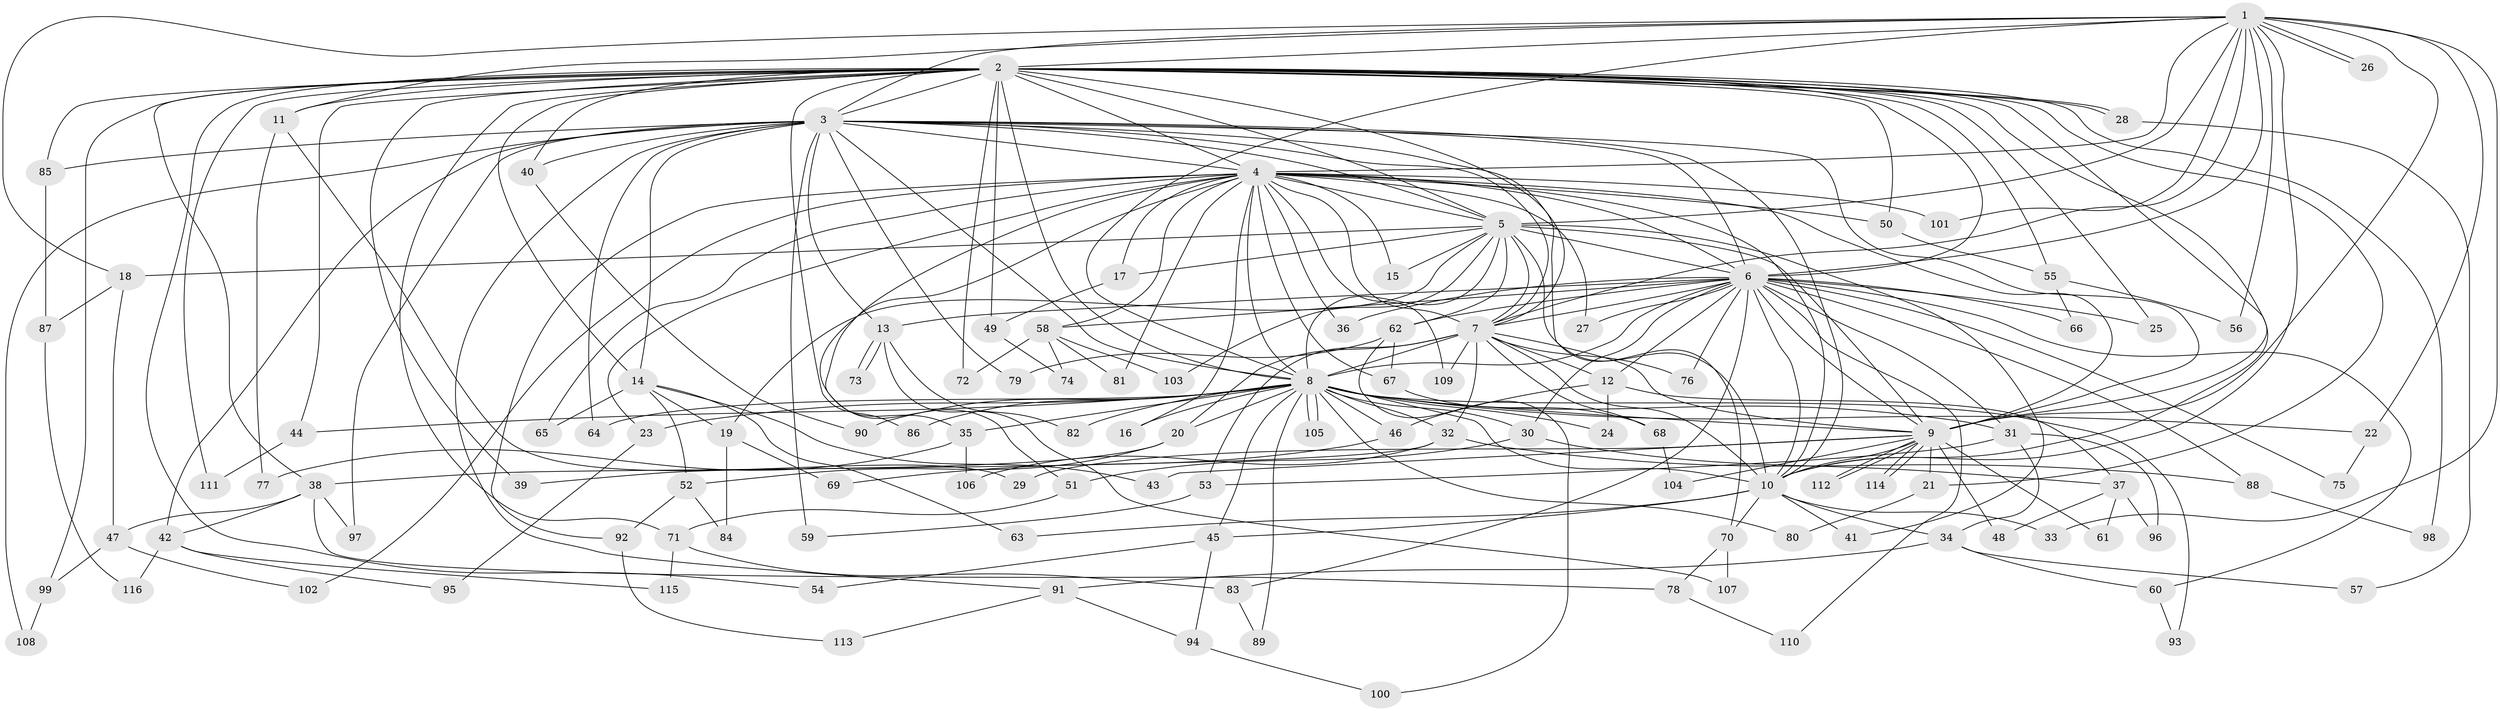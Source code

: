 // Generated by graph-tools (version 1.1) at 2025/49/03/09/25 03:49:39]
// undirected, 116 vertices, 257 edges
graph export_dot {
graph [start="1"]
  node [color=gray90,style=filled];
  1;
  2;
  3;
  4;
  5;
  6;
  7;
  8;
  9;
  10;
  11;
  12;
  13;
  14;
  15;
  16;
  17;
  18;
  19;
  20;
  21;
  22;
  23;
  24;
  25;
  26;
  27;
  28;
  29;
  30;
  31;
  32;
  33;
  34;
  35;
  36;
  37;
  38;
  39;
  40;
  41;
  42;
  43;
  44;
  45;
  46;
  47;
  48;
  49;
  50;
  51;
  52;
  53;
  54;
  55;
  56;
  57;
  58;
  59;
  60;
  61;
  62;
  63;
  64;
  65;
  66;
  67;
  68;
  69;
  70;
  71;
  72;
  73;
  74;
  75;
  76;
  77;
  78;
  79;
  80;
  81;
  82;
  83;
  84;
  85;
  86;
  87;
  88;
  89;
  90;
  91;
  92;
  93;
  94;
  95;
  96;
  97;
  98;
  99;
  100;
  101;
  102;
  103;
  104;
  105;
  106;
  107;
  108;
  109;
  110;
  111;
  112;
  113;
  114;
  115;
  116;
  1 -- 2;
  1 -- 3;
  1 -- 4;
  1 -- 5;
  1 -- 6;
  1 -- 7;
  1 -- 8;
  1 -- 9;
  1 -- 10;
  1 -- 11;
  1 -- 18;
  1 -- 22;
  1 -- 26;
  1 -- 26;
  1 -- 33;
  1 -- 56;
  1 -- 101;
  2 -- 3;
  2 -- 4;
  2 -- 5;
  2 -- 6;
  2 -- 7;
  2 -- 8;
  2 -- 9;
  2 -- 10;
  2 -- 11;
  2 -- 14;
  2 -- 21;
  2 -- 25;
  2 -- 28;
  2 -- 28;
  2 -- 38;
  2 -- 39;
  2 -- 40;
  2 -- 44;
  2 -- 49;
  2 -- 50;
  2 -- 54;
  2 -- 55;
  2 -- 71;
  2 -- 72;
  2 -- 85;
  2 -- 86;
  2 -- 98;
  2 -- 99;
  2 -- 111;
  3 -- 4;
  3 -- 5;
  3 -- 6;
  3 -- 7;
  3 -- 8;
  3 -- 9;
  3 -- 10;
  3 -- 13;
  3 -- 14;
  3 -- 40;
  3 -- 42;
  3 -- 59;
  3 -- 64;
  3 -- 70;
  3 -- 79;
  3 -- 85;
  3 -- 91;
  3 -- 97;
  3 -- 108;
  4 -- 5;
  4 -- 6;
  4 -- 7;
  4 -- 8;
  4 -- 9;
  4 -- 10;
  4 -- 15;
  4 -- 16;
  4 -- 17;
  4 -- 23;
  4 -- 27;
  4 -- 35;
  4 -- 36;
  4 -- 50;
  4 -- 51;
  4 -- 58;
  4 -- 65;
  4 -- 67;
  4 -- 81;
  4 -- 92;
  4 -- 101;
  4 -- 102;
  4 -- 109;
  5 -- 6;
  5 -- 7;
  5 -- 8;
  5 -- 9;
  5 -- 10;
  5 -- 15;
  5 -- 17;
  5 -- 18;
  5 -- 19;
  5 -- 41;
  5 -- 62;
  5 -- 103;
  6 -- 7;
  6 -- 8;
  6 -- 9;
  6 -- 10;
  6 -- 12;
  6 -- 13;
  6 -- 25;
  6 -- 27;
  6 -- 30;
  6 -- 31;
  6 -- 36;
  6 -- 58;
  6 -- 60;
  6 -- 62;
  6 -- 66;
  6 -- 75;
  6 -- 76;
  6 -- 83;
  6 -- 88;
  6 -- 110;
  7 -- 8;
  7 -- 9;
  7 -- 10;
  7 -- 12;
  7 -- 20;
  7 -- 32;
  7 -- 53;
  7 -- 68;
  7 -- 76;
  7 -- 109;
  8 -- 9;
  8 -- 10;
  8 -- 16;
  8 -- 20;
  8 -- 22;
  8 -- 23;
  8 -- 24;
  8 -- 30;
  8 -- 31;
  8 -- 32;
  8 -- 35;
  8 -- 44;
  8 -- 45;
  8 -- 46;
  8 -- 64;
  8 -- 80;
  8 -- 82;
  8 -- 86;
  8 -- 89;
  8 -- 90;
  8 -- 93;
  8 -- 105;
  8 -- 105;
  9 -- 10;
  9 -- 21;
  9 -- 29;
  9 -- 43;
  9 -- 48;
  9 -- 61;
  9 -- 104;
  9 -- 112;
  9 -- 112;
  9 -- 114;
  9 -- 114;
  10 -- 33;
  10 -- 34;
  10 -- 41;
  10 -- 45;
  10 -- 63;
  10 -- 70;
  11 -- 29;
  11 -- 77;
  12 -- 24;
  12 -- 37;
  12 -- 46;
  13 -- 73;
  13 -- 73;
  13 -- 82;
  13 -- 107;
  14 -- 19;
  14 -- 43;
  14 -- 52;
  14 -- 63;
  14 -- 65;
  17 -- 49;
  18 -- 47;
  18 -- 87;
  19 -- 69;
  19 -- 84;
  20 -- 39;
  20 -- 52;
  21 -- 80;
  22 -- 75;
  23 -- 95;
  28 -- 57;
  30 -- 37;
  30 -- 51;
  31 -- 34;
  31 -- 53;
  31 -- 96;
  32 -- 38;
  32 -- 88;
  32 -- 106;
  34 -- 57;
  34 -- 60;
  34 -- 91;
  35 -- 77;
  35 -- 106;
  37 -- 48;
  37 -- 61;
  37 -- 96;
  38 -- 42;
  38 -- 47;
  38 -- 78;
  38 -- 97;
  40 -- 90;
  42 -- 95;
  42 -- 115;
  42 -- 116;
  44 -- 111;
  45 -- 54;
  45 -- 94;
  46 -- 69;
  47 -- 99;
  47 -- 102;
  49 -- 74;
  50 -- 55;
  51 -- 71;
  52 -- 84;
  52 -- 92;
  53 -- 59;
  55 -- 56;
  55 -- 66;
  58 -- 72;
  58 -- 74;
  58 -- 81;
  58 -- 103;
  60 -- 93;
  62 -- 67;
  62 -- 79;
  62 -- 100;
  67 -- 68;
  68 -- 104;
  70 -- 78;
  70 -- 107;
  71 -- 83;
  71 -- 115;
  78 -- 110;
  83 -- 89;
  85 -- 87;
  87 -- 116;
  88 -- 98;
  91 -- 94;
  91 -- 113;
  92 -- 113;
  94 -- 100;
  99 -- 108;
}
